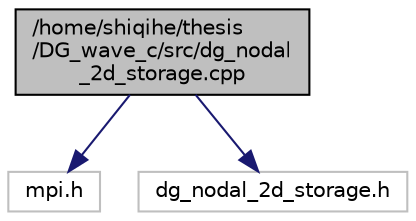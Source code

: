 digraph "/home/shiqihe/thesis/DG_wave_c/src/dg_nodal_2d_storage.cpp"
{
 // LATEX_PDF_SIZE
  edge [fontname="Helvetica",fontsize="10",labelfontname="Helvetica",labelfontsize="10"];
  node [fontname="Helvetica",fontsize="10",shape=record];
  Node1 [label="/home/shiqihe/thesis\l/DG_wave_c/src/dg_nodal\l_2d_storage.cpp",height=0.2,width=0.4,color="black", fillcolor="grey75", style="filled", fontcolor="black",tooltip=" "];
  Node1 -> Node2 [color="midnightblue",fontsize="10",style="solid",fontname="Helvetica"];
  Node2 [label="mpi.h",height=0.2,width=0.4,color="grey75", fillcolor="white", style="filled",tooltip=" "];
  Node1 -> Node3 [color="midnightblue",fontsize="10",style="solid",fontname="Helvetica"];
  Node3 [label="dg_nodal_2d_storage.h",height=0.2,width=0.4,color="grey75", fillcolor="white", style="filled",tooltip=" "];
}
